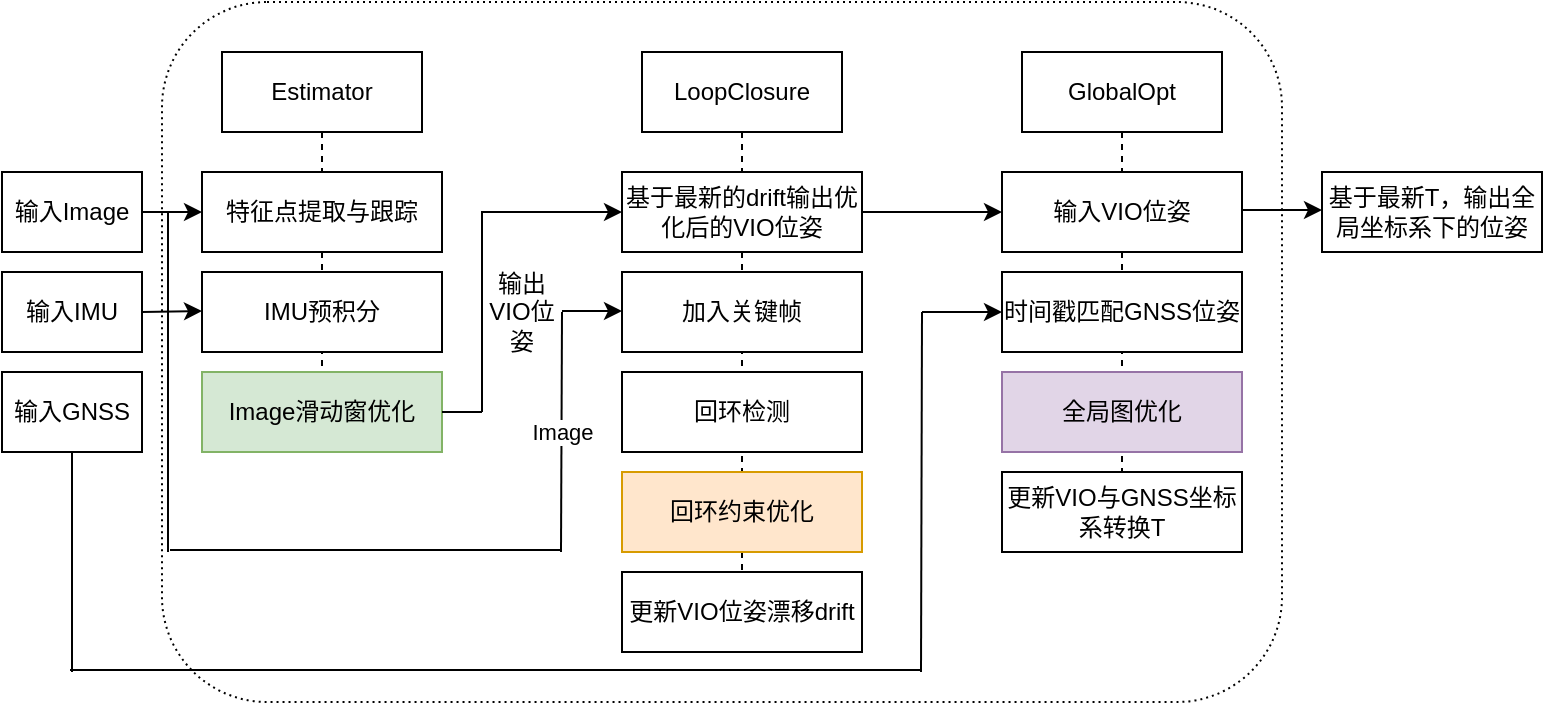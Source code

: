 <mxfile type="github" version="12.2.2" pages="1">
  <diagram id="OJFiDieatQdQTLAPX1Gk" name="Page-1">
    <mxGraphModel grid="1" dx="1008" dy="430" gridSize="10" guides="1" tooltips="1" connect="1" arrows="1" fold="1" page="1" pageScale="1" pageWidth="827" pageHeight="1169" math="0" shadow="0">
      <root>
        <mxCell id="0"/>
        <mxCell id="1" parent="0"/>
        <mxCell value="" id="ZuoTvDgqf3BM1FpR6HDb-42" parent="1" style="rounded=1;whiteSpace=wrap;html=1;dashed=1;dashPattern=1 2;comic=0;glass=0;" vertex="1">
          <mxGeometry as="geometry" height="350" width="560" y="105" x="120"/>
        </mxCell>
        <mxCell value="Estimator" id="ZuoTvDgqf3BM1FpR6HDb-4" parent="1" style="shape=umlLifeline;perimeter=lifelinePerimeter;whiteSpace=wrap;html=1;container=1;collapsible=0;recursiveResize=0;outlineConnect=0;" vertex="1">
          <mxGeometry as="geometry" height="190" width="100" y="130" x="150"/>
        </mxCell>
        <mxCell value="特征点提取与跟踪" id="ZuoTvDgqf3BM1FpR6HDb-1" parent="1" style="rounded=0;whiteSpace=wrap;html=1;" vertex="1">
          <mxGeometry as="geometry" height="40" width="120" y="190" x="140"/>
        </mxCell>
        <mxCell value="IMU预积分" id="ZuoTvDgqf3BM1FpR6HDb-2" parent="1" style="rounded=0;whiteSpace=wrap;html=1;" vertex="1">
          <mxGeometry as="geometry" height="40" width="120" y="240" x="140"/>
        </mxCell>
        <mxCell value="Image滑动窗优化" id="ZuoTvDgqf3BM1FpR6HDb-3" parent="1" style="rounded=0;whiteSpace=wrap;html=1;fillColor=#d5e8d4;strokeColor=#82b366;" vertex="1">
          <mxGeometry as="geometry" height="40" width="120" y="290" x="140"/>
        </mxCell>
        <mxCell value="LoopClosure" id="ZuoTvDgqf3BM1FpR6HDb-7" parent="1" style="shape=umlLifeline;perimeter=lifelinePerimeter;whiteSpace=wrap;html=1;container=1;collapsible=0;recursiveResize=0;outlineConnect=0;" vertex="1">
          <mxGeometry as="geometry" height="290" width="100" y="130" x="360"/>
        </mxCell>
        <mxCell value="基于最新的drift输出优化后的VIO位姿" id="ZuoTvDgqf3BM1FpR6HDb-8" parent="1" style="rounded=0;whiteSpace=wrap;html=1;" vertex="1">
          <mxGeometry as="geometry" height="40" width="120" y="190" x="350"/>
        </mxCell>
        <mxCell value="回环检测" id="ZuoTvDgqf3BM1FpR6HDb-9" parent="1" style="rounded=0;whiteSpace=wrap;html=1;" vertex="1">
          <mxGeometry as="geometry" height="40" width="120" y="290" x="350"/>
        </mxCell>
        <mxCell value="回环约束优化" id="ZuoTvDgqf3BM1FpR6HDb-10" parent="1" style="rounded=0;whiteSpace=wrap;html=1;fillColor=#ffe6cc;strokeColor=#d79b00;" vertex="1">
          <mxGeometry as="geometry" height="40" width="120" y="340" x="350"/>
        </mxCell>
        <mxCell value="输出VIO位姿" id="ZuoTvDgqf3BM1FpR6HDb-14" parent="1" style="shape=corner;whiteSpace=wrap;html=1;dx=0;dy=0;" vertex="1">
          <mxGeometry as="geometry" height="100" width="40" y="210" x="280"/>
        </mxCell>
        <mxCell value="" id="ZuoTvDgqf3BM1FpR6HDb-16" parent="1" target="ZuoTvDgqf3BM1FpR6HDb-14" edge="1" style="endArrow=none;html=1;exitX=1;exitY=0.5;exitDx=0;exitDy=0;entryX=0;entryY=0;entryDx=0;entryDy=100;entryPerimeter=0;" source="ZuoTvDgqf3BM1FpR6HDb-3">
          <mxGeometry as="geometry" height="50" width="50" relative="1">
            <mxPoint as="sourcePoint" y="420" x="300"/>
            <mxPoint as="targetPoint" y="360" x="280"/>
          </mxGeometry>
        </mxCell>
        <mxCell value="" id="ZuoTvDgqf3BM1FpR6HDb-17" parent="1" edge="1" style="endArrow=classic;html=1;exitX=1;exitY=0;exitDx=0;exitDy=0;exitPerimeter=0;" source="ZuoTvDgqf3BM1FpR6HDb-14">
          <mxGeometry as="geometry" height="50" width="50" relative="1">
            <mxPoint as="sourcePoint" y="240" x="580"/>
            <mxPoint as="targetPoint" y="210" x="350"/>
          </mxGeometry>
        </mxCell>
        <mxCell value="GlobalOpt" id="ZuoTvDgqf3BM1FpR6HDb-18" parent="1" style="shape=umlLifeline;perimeter=lifelinePerimeter;whiteSpace=wrap;html=1;container=1;collapsible=0;recursiveResize=0;outlineConnect=0;" vertex="1">
          <mxGeometry as="geometry" height="240" width="100" y="130" x="550"/>
        </mxCell>
        <mxCell value="输入VIO位姿" id="ZuoTvDgqf3BM1FpR6HDb-19" parent="1" style="rounded=0;whiteSpace=wrap;html=1;" vertex="1">
          <mxGeometry as="geometry" height="40" width="120" y="190" x="540"/>
        </mxCell>
        <mxCell value="时间戳匹配GNSS位姿" id="ZuoTvDgqf3BM1FpR6HDb-20" parent="1" style="rounded=0;whiteSpace=wrap;html=1;" vertex="1">
          <mxGeometry as="geometry" height="40" width="120" y="240" x="540"/>
        </mxCell>
        <mxCell value="全局图优化" id="ZuoTvDgqf3BM1FpR6HDb-21" parent="1" style="rounded=0;whiteSpace=wrap;html=1;fillColor=#e1d5e7;strokeColor=#9673a6;" vertex="1">
          <mxGeometry as="geometry" height="40" width="120" y="290" x="540"/>
        </mxCell>
        <mxCell value="更新VIO与GNSS坐标系转换T" id="ZuoTvDgqf3BM1FpR6HDb-22" parent="1" style="rounded=0;whiteSpace=wrap;html=1;" vertex="1">
          <mxGeometry as="geometry" height="40" width="120" y="340" x="540"/>
        </mxCell>
        <mxCell value="更新VIO位姿漂移drift" id="ZuoTvDgqf3BM1FpR6HDb-28" parent="1" style="rounded=0;whiteSpace=wrap;html=1;" vertex="1">
          <mxGeometry as="geometry" height="40" width="120" y="390" x="350"/>
        </mxCell>
        <mxCell value="加入关键帧" id="ZuoTvDgqf3BM1FpR6HDb-29" parent="1" style="rounded=0;whiteSpace=wrap;html=1;" vertex="1">
          <mxGeometry as="geometry" height="40" width="120" y="240" x="350"/>
        </mxCell>
        <mxCell value="" id="ZuoTvDgqf3BM1FpR6HDb-32" parent="1" target="ZuoTvDgqf3BM1FpR6HDb-19" edge="1" style="endArrow=classic;html=1;exitX=1;exitY=0.5;exitDx=0;exitDy=0;entryX=0;entryY=0.5;entryDx=0;entryDy=0;" source="ZuoTvDgqf3BM1FpR6HDb-8">
          <mxGeometry as="geometry" height="50" width="50" relative="1">
            <mxPoint as="sourcePoint" y="240" x="480"/>
            <mxPoint as="targetPoint" y="190" x="530"/>
          </mxGeometry>
        </mxCell>
        <mxCell value="" id="ZuoTvDgqf3BM1FpR6HDb-33" parent="1" edge="1" style="endArrow=classic;html=1;exitX=1;exitY=0.5;exitDx=0;exitDy=0;">
          <mxGeometry as="geometry" height="50" width="50" y="40" x="1" relative="1">
            <mxPoint as="sourcePoint" y="209" x="660"/>
            <mxPoint as="targetPoint" y="209" x="700"/>
            <mxPoint as="offset" y="1" x="10"/>
          </mxGeometry>
        </mxCell>
        <mxCell value="" id="ZuoTvDgqf3BM1FpR6HDb-34" parent="1" target="ZuoTvDgqf3BM1FpR6HDb-1" edge="1" style="endArrow=classic;html=1;entryX=0;entryY=0.5;entryDx=0;entryDy=0;">
          <mxGeometry as="geometry" height="50" width="50" relative="1">
            <mxPoint as="sourcePoint" y="210" x="100"/>
            <mxPoint as="targetPoint" y="190" x="100"/>
          </mxGeometry>
        </mxCell>
        <mxCell value="输入Image" id="ZuoTvDgqf3BM1FpR6HDb-35" parent="1" style="rounded=0;whiteSpace=wrap;html=1;" vertex="1">
          <mxGeometry as="geometry" height="40" width="70" y="190" x="40"/>
        </mxCell>
        <mxCell value="&lt;p&gt;基于最新T，输出全局坐标系下的位姿&lt;/p&gt;" id="ZuoTvDgqf3BM1FpR6HDb-36" parent="1" style="rounded=0;whiteSpace=wrap;html=1;" vertex="1">
          <mxGeometry as="geometry" height="40" width="110" y="190" x="700"/>
        </mxCell>
        <mxCell value="输入GNSS" id="ZuoTvDgqf3BM1FpR6HDb-37" parent="1" style="rounded=0;whiteSpace=wrap;html=1;" vertex="1">
          <mxGeometry as="geometry" height="40" width="70" y="290" x="40"/>
        </mxCell>
        <mxCell value="" id="ZuoTvDgqf3BM1FpR6HDb-38" parent="1" target="ZuoTvDgqf3BM1FpR6HDb-20" edge="1" style="endArrow=classic;html=1;entryX=0;entryY=0.5;entryDx=0;entryDy=0;">
          <mxGeometry as="geometry" height="50" width="50" relative="1">
            <mxPoint as="sourcePoint" y="260" x="500"/>
            <mxPoint as="targetPoint" y="330" x="540"/>
          </mxGeometry>
        </mxCell>
        <mxCell value="" id="ZuoTvDgqf3BM1FpR6HDb-39" parent="1" target="ZuoTvDgqf3BM1FpR6HDb-37" edge="1" style="endArrow=none;html=1;entryX=0.5;entryY=1;entryDx=0;entryDy=0;">
          <mxGeometry as="geometry" height="50" width="50" relative="1">
            <mxPoint as="sourcePoint" y="440" x="75"/>
            <mxPoint as="targetPoint" y="380" x="75"/>
          </mxGeometry>
        </mxCell>
        <mxCell value="" id="ZuoTvDgqf3BM1FpR6HDb-40" parent="1" edge="1" style="endArrow=none;html=1;">
          <mxGeometry as="geometry" height="50" width="50" relative="1">
            <mxPoint as="sourcePoint" y="439" x="74"/>
            <mxPoint as="targetPoint" y="439" x="500"/>
          </mxGeometry>
        </mxCell>
        <mxCell value="" id="ZuoTvDgqf3BM1FpR6HDb-41" parent="1" edge="1" style="endArrow=none;html=1;">
          <mxGeometry as="geometry" height="50" width="50" relative="1">
            <mxPoint as="sourcePoint" y="440" x="499.5"/>
            <mxPoint as="targetPoint" y="260" x="500"/>
          </mxGeometry>
        </mxCell>
        <mxCell value="输入IMU" id="U2DFdR36fgEDZWr9X12l-1" parent="1" style="rounded=0;whiteSpace=wrap;html=1;" vertex="1">
          <mxGeometry as="geometry" height="40" width="70" y="240" x="40"/>
        </mxCell>
        <mxCell value="" id="U2DFdR36fgEDZWr9X12l-2" parent="1" edge="1" style="endArrow=none;html=1;">
          <mxGeometry as="geometry" height="50" width="50" relative="1">
            <mxPoint as="sourcePoint" y="380" x="123"/>
            <mxPoint as="targetPoint" y="210" x="123"/>
          </mxGeometry>
        </mxCell>
        <mxCell value="" id="U2DFdR36fgEDZWr9X12l-3" parent="1" edge="1" style="endArrow=none;html=1;">
          <mxGeometry as="geometry" height="50" width="50" relative="1">
            <mxPoint as="sourcePoint" y="379" x="124"/>
            <mxPoint as="targetPoint" y="379" x="320"/>
          </mxGeometry>
        </mxCell>
        <mxCell value="Image" id="U2DFdR36fgEDZWr9X12l-4" parent="1" edge="1" style="endArrow=none;html=1;">
          <mxGeometry as="geometry" height="50" width="50" relative="1">
            <mxPoint as="sourcePoint" y="380" x="319.5"/>
            <mxPoint as="targetPoint" y="260" x="320"/>
          </mxGeometry>
        </mxCell>
        <mxCell value="" id="U2DFdR36fgEDZWr9X12l-5" parent="1" edge="1" style="endArrow=classic;html=1;exitX=1;exitY=0;exitDx=0;exitDy=0;exitPerimeter=0;">
          <mxGeometry as="geometry" height="50" width="50" relative="1">
            <mxPoint as="sourcePoint" y="259.5" x="320"/>
            <mxPoint as="targetPoint" y="259.5" x="350"/>
          </mxGeometry>
        </mxCell>
        <mxCell value="" id="U2DFdR36fgEDZWr9X12l-6" parent="1" edge="1" style="endArrow=classic;html=1;entryX=0;entryY=0.5;entryDx=0;entryDy=0;">
          <mxGeometry as="geometry" height="50" width="50" relative="1">
            <mxPoint as="sourcePoint" y="260" x="110"/>
            <mxPoint as="targetPoint" y="259.5" x="140"/>
          </mxGeometry>
        </mxCell>
      </root>
    </mxGraphModel>
  </diagram>
</mxfile>
